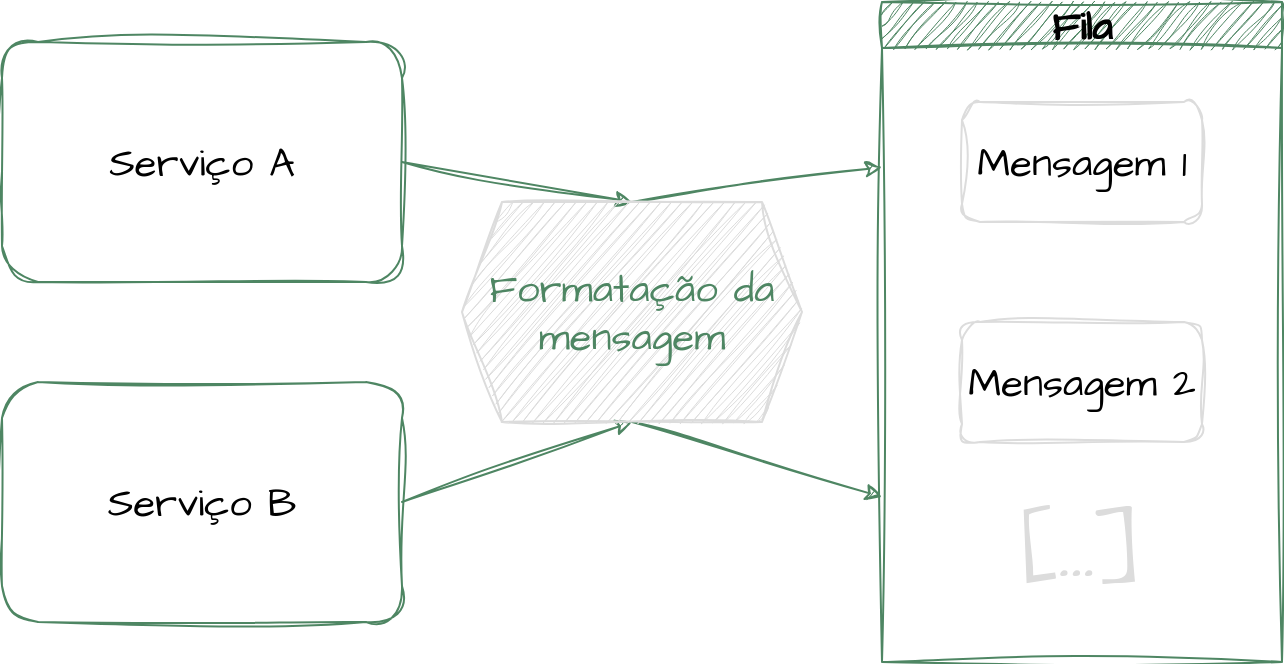 <mxfile>
    <diagram id="8Z9_UsavCUzo-AXr8-DQ" name="Page-1">
        <mxGraphModel dx="468" dy="516" grid="1" gridSize="10" guides="1" tooltips="1" connect="1" arrows="1" fold="1" page="1" pageScale="1" pageWidth="827" pageHeight="1169" math="0" shadow="0">
            <root>
                <mxCell id="0"/>
                <mxCell id="1" parent="0"/>
                <mxCell id="3" style="edgeStyle=none;sketch=1;hachureGap=4;jiggle=2;curveFitting=1;html=1;fontFamily=Architects Daughter;fontSource=https%3A%2F%2Ffonts.googleapis.com%2Fcss%3Ffamily%3DArchitects%2BDaughter;fontSize=16;entryX=0.5;entryY=0;entryDx=0;entryDy=0;strokeColor=#4E8663;exitX=1;exitY=0.5;exitDx=0;exitDy=0;" parent="1" source="2" edge="1" target="37">
                    <mxGeometry relative="1" as="geometry">
                        <mxPoint x="480" y="210" as="targetPoint"/>
                    </mxGeometry>
                </mxCell>
                <mxCell id="2" value="Serviço A" style="rounded=1;whiteSpace=wrap;html=1;sketch=1;hachureGap=4;jiggle=2;curveFitting=1;fontFamily=Architects Daughter;fontSource=https%3A%2F%2Ffonts.googleapis.com%2Fcss%3Ffamily%3DArchitects%2BDaughter;fontSize=20;strokeColor=#4E8663;fillColor=none;" parent="1" vertex="1">
                    <mxGeometry x="40" y="60" width="200" height="120" as="geometry"/>
                </mxCell>
                <mxCell id="7" value="Fila" style="swimlane;whiteSpace=wrap;html=1;sketch=1;hachureGap=4;jiggle=2;curveFitting=1;fontFamily=Architects Daughter;fontSource=https%3A%2F%2Ffonts.googleapis.com%2Fcss%3Ffamily%3DArchitects%2BDaughter;fontSize=20;strokeColor=#4E8663;fillColor=#4E8663;" parent="1" vertex="1">
                    <mxGeometry x="480" y="40" width="200" height="330" as="geometry"/>
                </mxCell>
                <mxCell id="8" value="Mensagem 1" style="rounded=1;whiteSpace=wrap;html=1;sketch=1;hachureGap=4;jiggle=2;curveFitting=1;fontFamily=Architects Daughter;fontSource=https%3A%2F%2Ffonts.googleapis.com%2Fcss%3Ffamily%3DArchitects%2BDaughter;fontSize=20;strokeColor=#DCDCDC;gradientColor=none;fillColor=none;" parent="7" vertex="1">
                    <mxGeometry x="40" y="50" width="120" height="60" as="geometry"/>
                </mxCell>
                <mxCell id="9" value="Mensagem 2" style="rounded=1;whiteSpace=wrap;html=1;sketch=1;hachureGap=4;jiggle=2;curveFitting=1;fontFamily=Architects Daughter;fontSource=https%3A%2F%2Ffonts.googleapis.com%2Fcss%3Ffamily%3DArchitects%2BDaughter;fontSize=20;strokeColor=#DCDCDC;fillColor=none;" parent="7" vertex="1">
                    <mxGeometry x="40" y="160" width="120" height="60" as="geometry"/>
                </mxCell>
                <mxCell id="10" value="[...]" style="text;html=1;strokeColor=none;fillColor=none;align=center;verticalAlign=middle;whiteSpace=wrap;rounded=0;sketch=1;hachureGap=4;jiggle=2;curveFitting=1;fontFamily=Architects Daughter;fontSource=https%3A%2F%2Ffonts.googleapis.com%2Fcss%3Ffamily%3DArchitects%2BDaughter;fontSize=44;fontColor=#DCDCDC;" parent="7" vertex="1">
                    <mxGeometry x="40" y="260" width="120" height="30" as="geometry"/>
                </mxCell>
                <mxCell id="13" style="edgeStyle=none;sketch=1;hachureGap=4;jiggle=2;curveFitting=1;html=1;entryX=0.5;entryY=1;entryDx=0;entryDy=0;fontFamily=Architects Daughter;fontSource=https%3A%2F%2Ffonts.googleapis.com%2Fcss%3Ffamily%3DArchitects%2BDaughter;fontSize=20;strokeColor=#4E8663;exitX=1;exitY=0.5;exitDx=0;exitDy=0;" parent="1" source="12" target="37" edge="1">
                    <mxGeometry relative="1" as="geometry"/>
                </mxCell>
                <mxCell id="12" value="Serviço B" style="rounded=1;whiteSpace=wrap;html=1;sketch=1;hachureGap=4;jiggle=2;curveFitting=1;fontFamily=Architects Daughter;fontSource=https%3A%2F%2Ffonts.googleapis.com%2Fcss%3Ffamily%3DArchitects%2BDaughter;fontSize=20;strokeColor=#4E8663;fillColor=none;" parent="1" vertex="1">
                    <mxGeometry x="40" y="230" width="200" height="120" as="geometry"/>
                </mxCell>
                <mxCell id="38" style="edgeStyle=none;sketch=1;hachureGap=4;jiggle=2;curveFitting=1;html=1;exitX=0.5;exitY=1;exitDx=0;exitDy=0;entryX=0;entryY=0.75;entryDx=0;entryDy=0;strokeColor=#4E8663;fontFamily=Architects Daughter;fontSource=https%3A%2F%2Ffonts.googleapis.com%2Fcss%3Ffamily%3DArchitects%2BDaughter;fontSize=16;fontColor=#DCDCDC;" edge="1" parent="1" source="37" target="7">
                    <mxGeometry relative="1" as="geometry"/>
                </mxCell>
                <mxCell id="39" style="edgeStyle=none;sketch=1;hachureGap=4;jiggle=2;curveFitting=1;html=1;exitX=0.5;exitY=0;exitDx=0;exitDy=0;entryX=0;entryY=0.25;entryDx=0;entryDy=0;strokeColor=#4E8663;fontFamily=Architects Daughter;fontSource=https%3A%2F%2Ffonts.googleapis.com%2Fcss%3Ffamily%3DArchitects%2BDaughter;fontSize=16;fontColor=#DCDCDC;" edge="1" parent="1" source="37" target="7">
                    <mxGeometry relative="1" as="geometry"/>
                </mxCell>
                <mxCell id="37" value="Formatação da mensagem" style="shape=hexagon;perimeter=hexagonPerimeter2;whiteSpace=wrap;html=1;fixedSize=1;sketch=1;hachureGap=4;jiggle=2;curveFitting=1;strokeColor=#DCDCDC;fontFamily=Architects Daughter;fontSource=https%3A%2F%2Ffonts.googleapis.com%2Fcss%3Ffamily%3DArchitects%2BDaughter;fontSize=20;fontColor=#4E8663;fillColor=#DCDCDC;" vertex="1" parent="1">
                    <mxGeometry x="270" y="140" width="170" height="110" as="geometry"/>
                </mxCell>
            </root>
        </mxGraphModel>
    </diagram>
</mxfile>